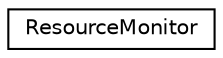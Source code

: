 digraph "Graphical Class Hierarchy"
{
 // LATEX_PDF_SIZE
  edge [fontname="Helvetica",fontsize="10",labelfontname="Helvetica",labelfontsize="10"];
  node [fontname="Helvetica",fontsize="10",shape=record];
  rankdir="LR";
  Node0 [label="ResourceMonitor",height=0.2,width=0.4,color="black", fillcolor="white", style="filled",URL="$classResourceMonitor.html",tooltip="ResourceMonitor class ResourceMonitor class used to collect resource information on a process or devi..."];
}
